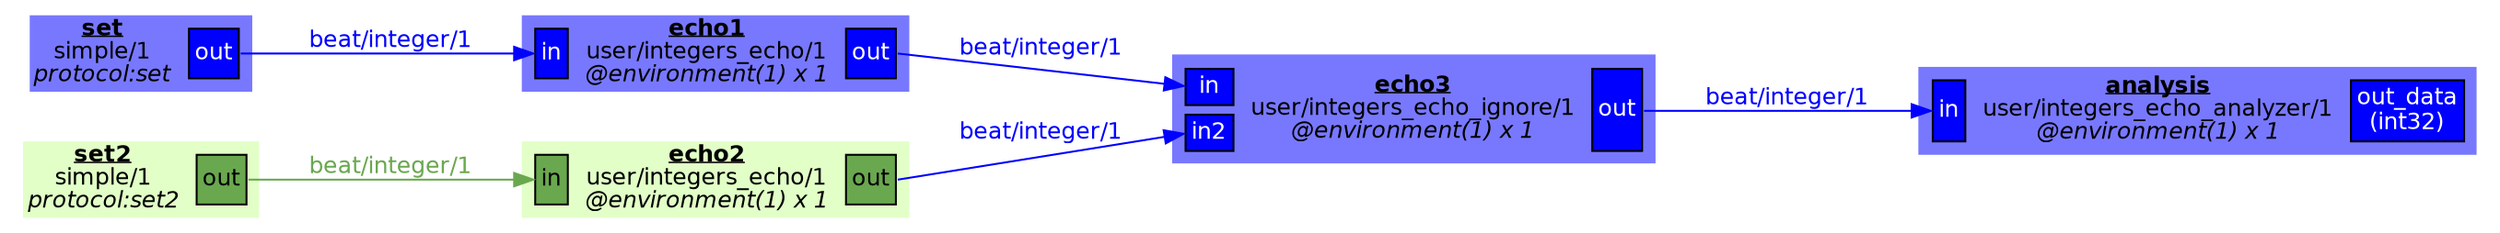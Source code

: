 digraph "user/triangle/1" {
	graph [compound=true rankdir=LR splines=polyline]
	subgraph dataset_cluster {
		graph [label=datasets rank=same]
		set [label=<<table border="0" cellspacing="0" bgcolor="#7878ff"><tr><td><font color="#000000"><b><u>set</u></b><br/>simple/1<br/><i>protocol:set</i></font></td><td><table border="0" cellspacing="5" bgcolor="#7878ff"><tr><td port="output_out" bgcolor="#0000FF" border="1"><font color="#ffffff">out</font></td></tr></table></td></tr></table>> fontname=Helvetica fontsize=12 shape=none]
		set2 [label=<<table border="0" cellspacing="0" bgcolor="#e2ffc7"><tr><td><font color="#000000"><b><u>set2</u></b><br/>simple/1<br/><i>protocol:set2</i></font></td><td><table border="0" cellspacing="5" bgcolor="#e2ffc7"><tr><td port="output_out" bgcolor="#6AA84F" border="1"><font color="#000000">out</font></td></tr></table></td></tr></table>> fontname=Helvetica fontsize=12 shape=none]
	}
	echo1 [label=<<table border="0" cellspacing="0" bgcolor="#7878ff"><tr><td><table border="0" cellspacing="5" bgcolor="#7878ff"><tr><td port="input_in" bgcolor="#0000FF" border="1"><font color="#ffffff">in</font></td></tr></table></td><td><font color="#000000"><b><u>echo1</u></b><br/>user/integers_echo/1<br/><i>@environment(1) x 1</i></font></td><td><table border="0" cellspacing="5" bgcolor="#7878ff"><tr><td port="output_out" bgcolor="#0000FF" border="1"><font color="#ffffff">out</font></td></tr></table></td></tr></table>> fontname=Helvetica fontsize=12 shape=none]
		set:output_out -> echo1:input_in [label="beat/integer/1" color="#0000FF" fontcolor="#0000FF" fontname=Helvetica fontsize=12]
	echo2 [label=<<table border="0" cellspacing="0" bgcolor="#e2ffc7"><tr><td><table border="0" cellspacing="5" bgcolor="#e2ffc7"><tr><td port="input_in" bgcolor="#6AA84F" border="1"><font color="#000000">in</font></td></tr></table></td><td><font color="#000000"><b><u>echo2</u></b><br/>user/integers_echo/1<br/><i>@environment(1) x 1</i></font></td><td><table border="0" cellspacing="5" bgcolor="#e2ffc7"><tr><td port="output_out" bgcolor="#6AA84F" border="1"><font color="#000000">out</font></td></tr></table></td></tr></table>> fontname=Helvetica fontsize=12 shape=none]
		set2:output_out -> echo2:input_in [label="beat/integer/1" color="#6AA84F" fontcolor="#6AA84F" fontname=Helvetica fontsize=12]
	echo3 [label=<<table border="0" cellspacing="0" bgcolor="#7878ff"><tr><td><table border="0" cellspacing="5" bgcolor="#7878ff"><tr><td port="input_in" bgcolor="#0000FF" border="1"><font color="#ffffff">in</font></td></tr><tr><td port="input_in2" bgcolor="#0000FF" border="1"><font color="#ffffff">in2</font></td></tr></table></td><td><font color="#000000"><b><u>echo3</u></b><br/>user/integers_echo_ignore/1<br/><i>@environment(1) x 1</i></font></td><td><table border="0" cellspacing="5" bgcolor="#7878ff"><tr><td port="output_out" bgcolor="#0000FF" border="1"><font color="#ffffff">out</font></td></tr></table></td></tr></table>> fontname=Helvetica fontsize=12 shape=none]
		echo1:output_out -> echo3:input_in [label="beat/integer/1" color="#0000FF" fontcolor="#0000FF" fontname=Helvetica fontsize=12]
		echo2:output_out -> echo3:input_in2 [label="beat/integer/1" color="#0000FF" fontcolor="#0000FF" fontname=Helvetica fontsize=12]
	analysis [label=<<table border="0" cellspacing="0" bgcolor="#7878ff"><tr><td><table border="0" cellspacing="5" bgcolor="#7878ff"><tr><td port="input_in" bgcolor="#0000FF" border="1"><font color="#ffffff">in</font></td></tr></table></td><td><font color="#000000"><b><u>analysis</u></b><br/>user/integers_echo_analyzer/1<br/><i>@environment(1) x 1</i></font></td><td><table border="0" cellspacing="5" bgcolor="#7878ff"><tr><td bgcolor="#0000FF" border="1"><font color="#ffffff">out_data<br/>(int32)</font></td></tr></table></td></tr></table>> fontname=Helvetica fontsize=12 shape=none]
		echo3:output_out -> analysis:input_in [label="beat/integer/1" color="#0000FF" fontcolor="#0000FF" fontname=Helvetica fontsize=12]
	subgraph analyzer_cluster {
		graph [label=analyzers rank=same]
	}
}
